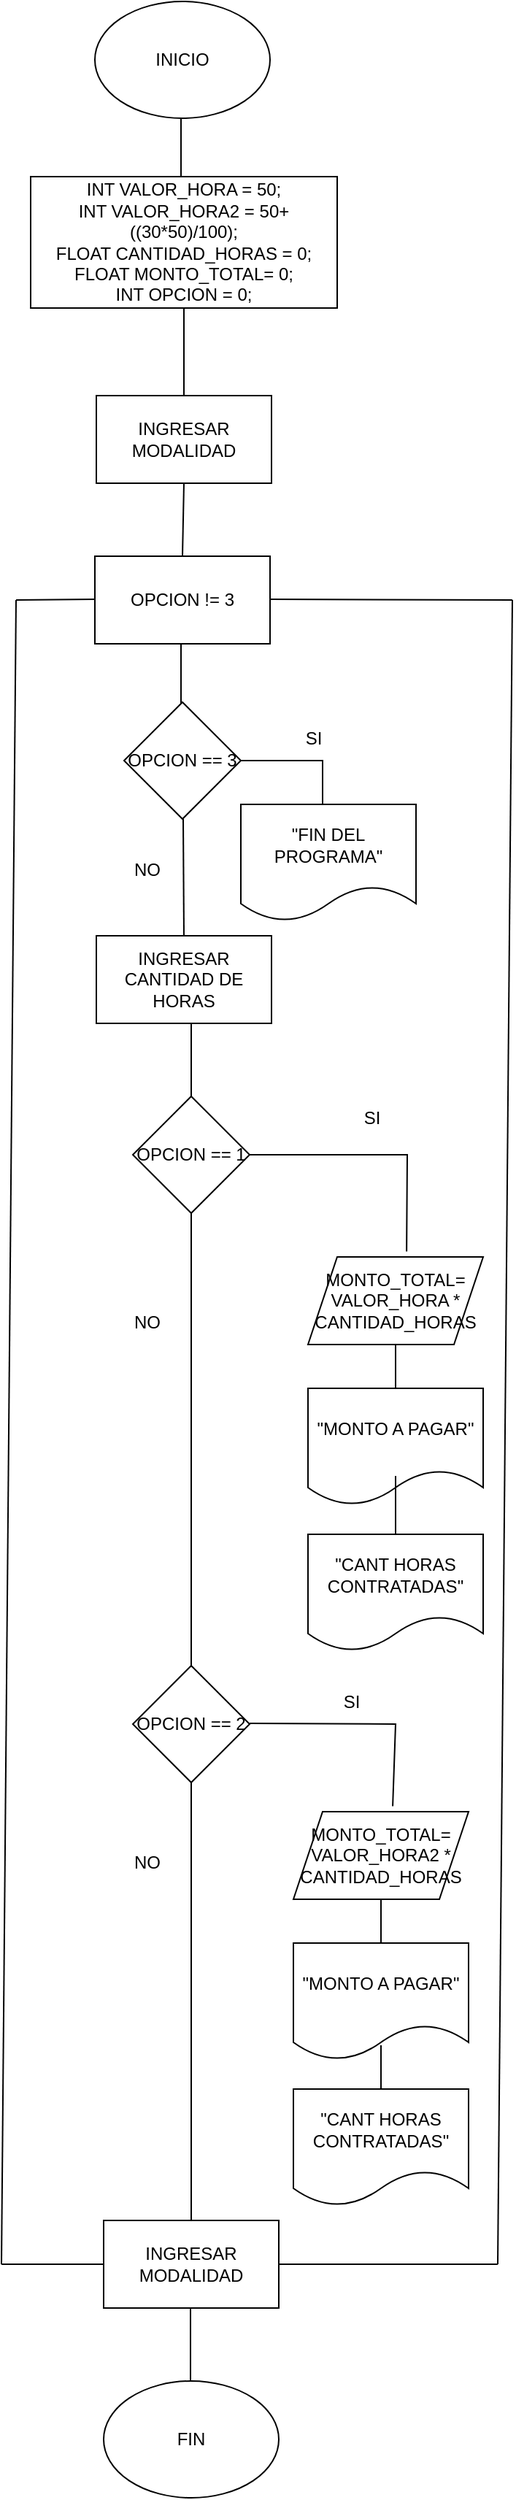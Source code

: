 <mxfile version="18.0.3" type="device"><diagram id="5EmPi3N1TM2GJU43IgzB" name="Page-1"><mxGraphModel dx="1038" dy="547" grid="1" gridSize="10" guides="1" tooltips="1" connect="1" arrows="1" fold="1" page="1" pageScale="1" pageWidth="827" pageHeight="1169" math="0" shadow="0"><root><mxCell id="0"/><mxCell id="1" parent="0"/><mxCell id="J-_E5a3Iy9EhqKH3t-C4-1" value="INICIO" style="ellipse;whiteSpace=wrap;html=1;" vertex="1" parent="1"><mxGeometry x="354" y="50" width="120" height="80" as="geometry"/></mxCell><mxCell id="J-_E5a3Iy9EhqKH3t-C4-2" value="" style="endArrow=none;html=1;rounded=0;" edge="1" parent="1"><mxGeometry width="50" height="50" relative="1" as="geometry"><mxPoint x="413" y="170" as="sourcePoint"/><mxPoint x="413" y="130" as="targetPoint"/></mxGeometry></mxCell><mxCell id="J-_E5a3Iy9EhqKH3t-C4-3" value="INT VALOR_HORA = 50;&lt;br&gt;INT VALOR_HORA2 = 50+ ((30*50)/100);&lt;br&gt;FLOAT CANTIDAD_HORAS = 0;&lt;br&gt;FLOAT MONTO_TOTAL= 0;&lt;br&gt;INT OPCION = 0;" style="rounded=0;whiteSpace=wrap;html=1;" vertex="1" parent="1"><mxGeometry x="310" y="170" width="210" height="90" as="geometry"/></mxCell><mxCell id="J-_E5a3Iy9EhqKH3t-C4-4" value="INGRESAR MODALIDAD" style="rounded=0;whiteSpace=wrap;html=1;" vertex="1" parent="1"><mxGeometry x="355" y="320" width="120" height="60" as="geometry"/></mxCell><mxCell id="J-_E5a3Iy9EhqKH3t-C4-5" value="" style="endArrow=none;html=1;rounded=0;exitX=0.5;exitY=0;exitDx=0;exitDy=0;entryX=0.5;entryY=1;entryDx=0;entryDy=0;" edge="1" parent="1" source="J-_E5a3Iy9EhqKH3t-C4-4" target="J-_E5a3Iy9EhqKH3t-C4-3"><mxGeometry width="50" height="50" relative="1" as="geometry"><mxPoint x="370" y="310" as="sourcePoint"/><mxPoint x="420" y="260" as="targetPoint"/></mxGeometry></mxCell><mxCell id="J-_E5a3Iy9EhqKH3t-C4-6" value="OPCION != 3" style="rounded=0;whiteSpace=wrap;html=1;" vertex="1" parent="1"><mxGeometry x="354" y="430" width="120" height="60" as="geometry"/></mxCell><mxCell id="J-_E5a3Iy9EhqKH3t-C4-7" value="" style="endArrow=none;html=1;rounded=0;exitX=0.5;exitY=0;exitDx=0;exitDy=0;entryX=0.5;entryY=1;entryDx=0;entryDy=0;" edge="1" parent="1" source="J-_E5a3Iy9EhqKH3t-C4-6" target="J-_E5a3Iy9EhqKH3t-C4-4"><mxGeometry width="50" height="50" relative="1" as="geometry"><mxPoint x="370" y="430" as="sourcePoint"/><mxPoint x="420" y="380" as="targetPoint"/></mxGeometry></mxCell><mxCell id="J-_E5a3Iy9EhqKH3t-C4-8" value="" style="endArrow=none;html=1;rounded=0;" edge="1" parent="1"><mxGeometry width="50" height="50" relative="1" as="geometry"><mxPoint x="300" y="460" as="sourcePoint"/><mxPoint x="354" y="459.5" as="targetPoint"/></mxGeometry></mxCell><mxCell id="J-_E5a3Iy9EhqKH3t-C4-9" value="" style="endArrow=none;html=1;rounded=0;" edge="1" parent="1"><mxGeometry width="50" height="50" relative="1" as="geometry"><mxPoint x="474" y="459.5" as="sourcePoint"/><mxPoint x="640" y="460" as="targetPoint"/></mxGeometry></mxCell><mxCell id="J-_E5a3Iy9EhqKH3t-C4-10" value="" style="endArrow=none;html=1;rounded=0;" edge="1" parent="1"><mxGeometry width="50" height="50" relative="1" as="geometry"><mxPoint x="413" y="540" as="sourcePoint"/><mxPoint x="413" y="490" as="targetPoint"/></mxGeometry></mxCell><mxCell id="J-_E5a3Iy9EhqKH3t-C4-11" value="OPCION == 3" style="rhombus;whiteSpace=wrap;html=1;" vertex="1" parent="1"><mxGeometry x="374" y="530" width="80" height="80" as="geometry"/></mxCell><mxCell id="J-_E5a3Iy9EhqKH3t-C4-12" value="" style="endArrow=none;html=1;rounded=0;" edge="1" parent="1"><mxGeometry width="50" height="50" relative="1" as="geometry"><mxPoint x="454" y="570" as="sourcePoint"/><mxPoint x="510" y="600" as="targetPoint"/><Array as="points"><mxPoint x="510" y="570"/></Array></mxGeometry></mxCell><mxCell id="J-_E5a3Iy9EhqKH3t-C4-13" value="&quot;FIN DEL PROGRAMA&quot;" style="shape=document;whiteSpace=wrap;html=1;boundedLbl=1;" vertex="1" parent="1"><mxGeometry x="454" y="600" width="120" height="80" as="geometry"/></mxCell><mxCell id="J-_E5a3Iy9EhqKH3t-C4-14" value="" style="endArrow=none;html=1;rounded=0;" edge="1" parent="1"><mxGeometry width="50" height="50" relative="1" as="geometry"><mxPoint x="415" y="690" as="sourcePoint"/><mxPoint x="414.5" y="610" as="targetPoint"/></mxGeometry></mxCell><mxCell id="J-_E5a3Iy9EhqKH3t-C4-15" value="INGRESAR CANTIDAD DE HORAS" style="rounded=0;whiteSpace=wrap;html=1;" vertex="1" parent="1"><mxGeometry x="355" y="690" width="120" height="60" as="geometry"/></mxCell><mxCell id="J-_E5a3Iy9EhqKH3t-C4-16" value="" style="endArrow=none;html=1;rounded=0;" edge="1" parent="1"><mxGeometry width="50" height="50" relative="1" as="geometry"><mxPoint x="420" y="800" as="sourcePoint"/><mxPoint x="420" y="750" as="targetPoint"/></mxGeometry></mxCell><mxCell id="J-_E5a3Iy9EhqKH3t-C4-17" value="OPCION == 1" style="rhombus;whiteSpace=wrap;html=1;" vertex="1" parent="1"><mxGeometry x="380" y="800" width="80" height="80" as="geometry"/></mxCell><mxCell id="J-_E5a3Iy9EhqKH3t-C4-18" value="" style="endArrow=none;html=1;rounded=0;exitX=0.563;exitY=-0.063;exitDx=0;exitDy=0;exitPerimeter=0;" edge="1" parent="1" source="J-_E5a3Iy9EhqKH3t-C4-19"><mxGeometry width="50" height="50" relative="1" as="geometry"><mxPoint x="460" y="880" as="sourcePoint"/><mxPoint x="460" y="840" as="targetPoint"/><Array as="points"><mxPoint x="568" y="840"/></Array></mxGeometry></mxCell><mxCell id="J-_E5a3Iy9EhqKH3t-C4-19" value="MONTO_TOTAL= VALOR_HORA * CANTIDAD_HORAS" style="shape=parallelogram;perimeter=parallelogramPerimeter;whiteSpace=wrap;html=1;fixedSize=1;" vertex="1" parent="1"><mxGeometry x="500" y="910" width="120" height="60" as="geometry"/></mxCell><mxCell id="J-_E5a3Iy9EhqKH3t-C4-20" value="&quot;MONTO A PAGAR&quot;" style="shape=document;whiteSpace=wrap;html=1;boundedLbl=1;" vertex="1" parent="1"><mxGeometry x="500" y="1000" width="120" height="80" as="geometry"/></mxCell><mxCell id="J-_E5a3Iy9EhqKH3t-C4-21" value="&quot;CANT HORAS CONTRATADAS&quot;" style="shape=document;whiteSpace=wrap;html=1;boundedLbl=1;" vertex="1" parent="1"><mxGeometry x="500" y="1100" width="120" height="80" as="geometry"/></mxCell><mxCell id="J-_E5a3Iy9EhqKH3t-C4-22" value="" style="endArrow=none;html=1;rounded=0;" edge="1" parent="1"><mxGeometry width="50" height="50" relative="1" as="geometry"><mxPoint x="420" y="1190" as="sourcePoint"/><mxPoint x="420" y="880" as="targetPoint"/></mxGeometry></mxCell><mxCell id="J-_E5a3Iy9EhqKH3t-C4-23" value="" style="endArrow=none;html=1;rounded=0;exitX=0.5;exitY=0;exitDx=0;exitDy=0;" edge="1" parent="1" source="J-_E5a3Iy9EhqKH3t-C4-21"><mxGeometry width="50" height="50" relative="1" as="geometry"><mxPoint x="520" y="1120" as="sourcePoint"/><mxPoint x="560" y="1060" as="targetPoint"/></mxGeometry></mxCell><mxCell id="J-_E5a3Iy9EhqKH3t-C4-24" value="" style="endArrow=none;html=1;rounded=0;exitX=0.5;exitY=0;exitDx=0;exitDy=0;" edge="1" parent="1" source="J-_E5a3Iy9EhqKH3t-C4-20"><mxGeometry width="50" height="50" relative="1" as="geometry"><mxPoint x="510" y="1020" as="sourcePoint"/><mxPoint x="560" y="970" as="targetPoint"/></mxGeometry></mxCell><mxCell id="J-_E5a3Iy9EhqKH3t-C4-25" value="OPCION == 2" style="rhombus;whiteSpace=wrap;html=1;" vertex="1" parent="1"><mxGeometry x="380" y="1190" width="80" height="80" as="geometry"/></mxCell><mxCell id="J-_E5a3Iy9EhqKH3t-C4-27" value="" style="endArrow=none;html=1;rounded=0;entryX=0.567;entryY=-0.063;entryDx=0;entryDy=0;entryPerimeter=0;" edge="1" parent="1" target="J-_E5a3Iy9EhqKH3t-C4-28"><mxGeometry width="50" height="50" relative="1" as="geometry"><mxPoint x="460" y="1229.5" as="sourcePoint"/><mxPoint x="540" y="1229.5" as="targetPoint"/><Array as="points"><mxPoint x="560" y="1230"/></Array></mxGeometry></mxCell><mxCell id="J-_E5a3Iy9EhqKH3t-C4-28" value="MONTO_TOTAL= VALOR_HORA2 * CANTIDAD_HORAS" style="shape=parallelogram;perimeter=parallelogramPerimeter;whiteSpace=wrap;html=1;fixedSize=1;" vertex="1" parent="1"><mxGeometry x="490" y="1290" width="120" height="60" as="geometry"/></mxCell><mxCell id="J-_E5a3Iy9EhqKH3t-C4-31" value="&quot;MONTO A PAGAR&quot;" style="shape=document;whiteSpace=wrap;html=1;boundedLbl=1;" vertex="1" parent="1"><mxGeometry x="490" y="1380" width="120" height="80" as="geometry"/></mxCell><mxCell id="J-_E5a3Iy9EhqKH3t-C4-32" value="&quot;CANT HORAS CONTRATADAS&quot;" style="shape=document;whiteSpace=wrap;html=1;boundedLbl=1;" vertex="1" parent="1"><mxGeometry x="490" y="1480" width="120" height="80" as="geometry"/></mxCell><mxCell id="J-_E5a3Iy9EhqKH3t-C4-33" value="" style="endArrow=none;html=1;rounded=0;exitX=0.5;exitY=0;exitDx=0;exitDy=0;entryX=0.5;entryY=1;entryDx=0;entryDy=0;" edge="1" parent="1" source="J-_E5a3Iy9EhqKH3t-C4-31" target="J-_E5a3Iy9EhqKH3t-C4-28"><mxGeometry width="50" height="50" relative="1" as="geometry"><mxPoint x="510" y="1400" as="sourcePoint"/><mxPoint x="560" y="1350" as="targetPoint"/></mxGeometry></mxCell><mxCell id="J-_E5a3Iy9EhqKH3t-C4-34" value="" style="endArrow=none;html=1;rounded=0;exitX=0.5;exitY=0;exitDx=0;exitDy=0;entryX=0.5;entryY=0.875;entryDx=0;entryDy=0;entryPerimeter=0;" edge="1" parent="1" source="J-_E5a3Iy9EhqKH3t-C4-32" target="J-_E5a3Iy9EhqKH3t-C4-31"><mxGeometry width="50" height="50" relative="1" as="geometry"><mxPoint x="510" y="1500" as="sourcePoint"/><mxPoint x="560" y="1450" as="targetPoint"/></mxGeometry></mxCell><mxCell id="J-_E5a3Iy9EhqKH3t-C4-35" value="" style="endArrow=none;html=1;rounded=0;" edge="1" parent="1"><mxGeometry width="50" height="50" relative="1" as="geometry"><mxPoint x="420" y="1570" as="sourcePoint"/><mxPoint x="420" y="1270" as="targetPoint"/></mxGeometry></mxCell><mxCell id="J-_E5a3Iy9EhqKH3t-C4-36" value="INGRESAR MODALIDAD" style="rounded=0;whiteSpace=wrap;html=1;" vertex="1" parent="1"><mxGeometry x="360" y="1570" width="120" height="60" as="geometry"/></mxCell><mxCell id="J-_E5a3Iy9EhqKH3t-C4-37" value="" style="endArrow=none;html=1;rounded=0;" edge="1" parent="1"><mxGeometry width="50" height="50" relative="1" as="geometry"><mxPoint x="290" y="1600" as="sourcePoint"/><mxPoint x="300" y="460" as="targetPoint"/></mxGeometry></mxCell><mxCell id="J-_E5a3Iy9EhqKH3t-C4-38" value="" style="endArrow=none;html=1;rounded=0;" edge="1" parent="1"><mxGeometry width="50" height="50" relative="1" as="geometry"><mxPoint x="630" y="1600" as="sourcePoint"/><mxPoint x="640" y="460" as="targetPoint"/></mxGeometry></mxCell><mxCell id="J-_E5a3Iy9EhqKH3t-C4-39" value="" style="endArrow=none;html=1;rounded=0;entryX=0;entryY=0.5;entryDx=0;entryDy=0;" edge="1" parent="1" target="J-_E5a3Iy9EhqKH3t-C4-36"><mxGeometry width="50" height="50" relative="1" as="geometry"><mxPoint x="290" y="1600" as="sourcePoint"/><mxPoint x="340" y="1550" as="targetPoint"/></mxGeometry></mxCell><mxCell id="J-_E5a3Iy9EhqKH3t-C4-40" value="" style="endArrow=none;html=1;rounded=0;" edge="1" parent="1"><mxGeometry width="50" height="50" relative="1" as="geometry"><mxPoint x="480" y="1600" as="sourcePoint"/><mxPoint x="630" y="1600" as="targetPoint"/></mxGeometry></mxCell><mxCell id="J-_E5a3Iy9EhqKH3t-C4-41" value="" style="endArrow=none;html=1;rounded=0;" edge="1" parent="1"><mxGeometry width="50" height="50" relative="1" as="geometry"><mxPoint x="419.5" y="1680" as="sourcePoint"/><mxPoint x="419.5" y="1630" as="targetPoint"/></mxGeometry></mxCell><mxCell id="J-_E5a3Iy9EhqKH3t-C4-42" value="FIN" style="ellipse;whiteSpace=wrap;html=1;" vertex="1" parent="1"><mxGeometry x="360" y="1680" width="120" height="80" as="geometry"/></mxCell><mxCell id="J-_E5a3Iy9EhqKH3t-C4-43" value="SI" style="text;html=1;strokeColor=none;fillColor=none;align=center;verticalAlign=middle;whiteSpace=wrap;rounded=0;" vertex="1" parent="1"><mxGeometry x="474" y="540" width="60" height="30" as="geometry"/></mxCell><mxCell id="J-_E5a3Iy9EhqKH3t-C4-45" value="NO" style="text;html=1;strokeColor=none;fillColor=none;align=center;verticalAlign=middle;whiteSpace=wrap;rounded=0;" vertex="1" parent="1"><mxGeometry x="360" y="630" width="60" height="30" as="geometry"/></mxCell><mxCell id="J-_E5a3Iy9EhqKH3t-C4-46" value="SI" style="text;html=1;strokeColor=none;fillColor=none;align=center;verticalAlign=middle;whiteSpace=wrap;rounded=0;" vertex="1" parent="1"><mxGeometry x="514" y="800" width="60" height="30" as="geometry"/></mxCell><mxCell id="J-_E5a3Iy9EhqKH3t-C4-47" value="NO" style="text;html=1;strokeColor=none;fillColor=none;align=center;verticalAlign=middle;whiteSpace=wrap;rounded=0;" vertex="1" parent="1"><mxGeometry x="360" y="940" width="60" height="30" as="geometry"/></mxCell><mxCell id="J-_E5a3Iy9EhqKH3t-C4-48" value="SI" style="text;html=1;strokeColor=none;fillColor=none;align=center;verticalAlign=middle;whiteSpace=wrap;rounded=0;" vertex="1" parent="1"><mxGeometry x="500" y="1200" width="60" height="30" as="geometry"/></mxCell><mxCell id="J-_E5a3Iy9EhqKH3t-C4-49" value="NO" style="text;html=1;strokeColor=none;fillColor=none;align=center;verticalAlign=middle;whiteSpace=wrap;rounded=0;" vertex="1" parent="1"><mxGeometry x="360" y="1310" width="60" height="30" as="geometry"/></mxCell></root></mxGraphModel></diagram></mxfile>